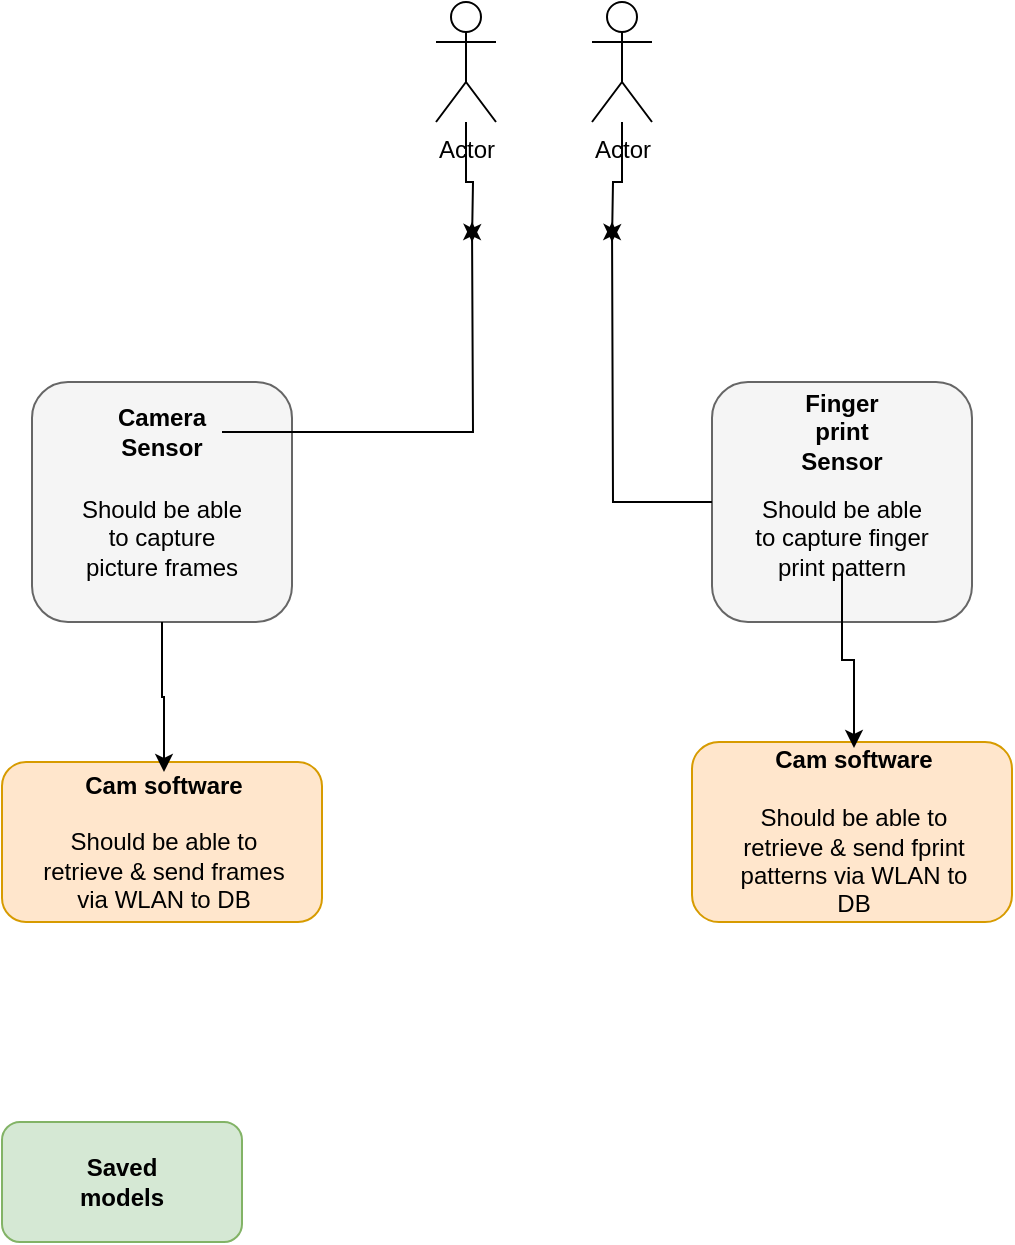 <mxfile version="18.0.7" type="github">
  <diagram name="HL REQ" id="90a13364-a465-7bf4-72fc-28e22215d7a0">
    <mxGraphModel dx="801" dy="465" grid="1" gridSize="10" guides="1" tooltips="1" connect="1" arrows="1" fold="1" page="1" pageScale="1.5" pageWidth="1169" pageHeight="826" background="none" math="0" shadow="0">
      <root>
        <mxCell id="0" style=";html=1;" />
        <mxCell id="1" style=";html=1;" parent="0" />
        <mxCell id="mH4RBdHBhGK77Cxrk1bE-4" value="" style="group" vertex="1" connectable="0" parent="1">
          <mxGeometry x="660" y="430" width="130" height="120" as="geometry" />
        </mxCell>
        <mxCell id="mH4RBdHBhGK77Cxrk1bE-1" value="" style="rounded=1;whiteSpace=wrap;html=1;fillColor=#f5f5f5;fontColor=#333333;strokeColor=#666666;" vertex="1" parent="mH4RBdHBhGK77Cxrk1bE-4">
          <mxGeometry width="130" height="120" as="geometry" />
        </mxCell>
        <mxCell id="mH4RBdHBhGK77Cxrk1bE-2" value="&lt;b&gt;Camera Sensor&lt;/b&gt;" style="text;html=1;strokeColor=none;fillColor=none;align=center;verticalAlign=middle;whiteSpace=wrap;rounded=0;" vertex="1" parent="mH4RBdHBhGK77Cxrk1bE-4">
          <mxGeometry x="35" y="10" width="60" height="30" as="geometry" />
        </mxCell>
        <mxCell id="mH4RBdHBhGK77Cxrk1bE-3" value="Should be able to capture picture frames" style="text;html=1;strokeColor=none;fillColor=none;align=center;verticalAlign=middle;whiteSpace=wrap;rounded=0;" vertex="1" parent="mH4RBdHBhGK77Cxrk1bE-4">
          <mxGeometry x="20" y="60" width="90" height="35" as="geometry" />
        </mxCell>
        <mxCell id="mH4RBdHBhGK77Cxrk1bE-5" value="" style="group" vertex="1" connectable="0" parent="1">
          <mxGeometry x="1000" y="430" width="130" height="120" as="geometry" />
        </mxCell>
        <mxCell id="mH4RBdHBhGK77Cxrk1bE-6" value="" style="rounded=1;whiteSpace=wrap;html=1;fillColor=#f5f5f5;fontColor=#333333;strokeColor=#666666;" vertex="1" parent="mH4RBdHBhGK77Cxrk1bE-5">
          <mxGeometry width="130" height="120" as="geometry" />
        </mxCell>
        <mxCell id="mH4RBdHBhGK77Cxrk1bE-7" value="&lt;b&gt;Finger print Sensor&lt;/b&gt;" style="text;html=1;strokeColor=none;fillColor=none;align=center;verticalAlign=middle;whiteSpace=wrap;rounded=0;" vertex="1" parent="mH4RBdHBhGK77Cxrk1bE-5">
          <mxGeometry x="35" y="10" width="60" height="30" as="geometry" />
        </mxCell>
        <mxCell id="mH4RBdHBhGK77Cxrk1bE-8" value="Should be able to capture finger print pattern" style="text;html=1;strokeColor=none;fillColor=none;align=center;verticalAlign=middle;whiteSpace=wrap;rounded=0;" vertex="1" parent="mH4RBdHBhGK77Cxrk1bE-5">
          <mxGeometry x="20" y="60" width="90" height="35" as="geometry" />
        </mxCell>
        <mxCell id="mH4RBdHBhGK77Cxrk1bE-12" value="" style="group" vertex="1" connectable="0" parent="1">
          <mxGeometry x="645" y="620" width="160" height="80" as="geometry" />
        </mxCell>
        <mxCell id="mH4RBdHBhGK77Cxrk1bE-9" value="" style="rounded=1;whiteSpace=wrap;html=1;fillColor=#ffe6cc;strokeColor=#d79b00;" vertex="1" parent="mH4RBdHBhGK77Cxrk1bE-12">
          <mxGeometry width="160" height="80" as="geometry" />
        </mxCell>
        <mxCell id="mH4RBdHBhGK77Cxrk1bE-11" value="&lt;b&gt;Cam software&lt;/b&gt;&lt;br&gt;&lt;br&gt;Should be able to retrieve &amp;amp; send frames via WLAN&lt;b&gt;&amp;nbsp;&lt;/b&gt;to DB" style="text;html=1;strokeColor=none;fillColor=none;align=center;verticalAlign=middle;whiteSpace=wrap;rounded=0;" vertex="1" parent="mH4RBdHBhGK77Cxrk1bE-12">
          <mxGeometry x="16" y="5" width="130" height="70" as="geometry" />
        </mxCell>
        <mxCell id="mH4RBdHBhGK77Cxrk1bE-13" value="" style="group" vertex="1" connectable="0" parent="1">
          <mxGeometry x="990" y="610" width="160" height="90" as="geometry" />
        </mxCell>
        <mxCell id="mH4RBdHBhGK77Cxrk1bE-14" value="" style="rounded=1;whiteSpace=wrap;html=1;fillColor=#ffe6cc;strokeColor=#d79b00;" vertex="1" parent="mH4RBdHBhGK77Cxrk1bE-13">
          <mxGeometry width="160" height="90" as="geometry" />
        </mxCell>
        <mxCell id="mH4RBdHBhGK77Cxrk1bE-15" value="&lt;b&gt;Cam software&lt;/b&gt;&lt;br&gt;&lt;br&gt;Should be able to retrieve &amp;amp; send fprint patterns via WLAN&lt;b&gt;&amp;nbsp;&lt;/b&gt;to DB" style="text;html=1;strokeColor=none;fillColor=none;align=center;verticalAlign=middle;whiteSpace=wrap;rounded=0;" vertex="1" parent="mH4RBdHBhGK77Cxrk1bE-13">
          <mxGeometry x="16" y="3" width="130" height="84.375" as="geometry" />
        </mxCell>
        <mxCell id="mH4RBdHBhGK77Cxrk1bE-16" style="edgeStyle=orthogonalEdgeStyle;rounded=0;orthogonalLoop=1;jettySize=auto;html=1;entryX=0.5;entryY=0;entryDx=0;entryDy=0;" edge="1" parent="1" source="mH4RBdHBhGK77Cxrk1bE-8" target="mH4RBdHBhGK77Cxrk1bE-15">
          <mxGeometry relative="1" as="geometry" />
        </mxCell>
        <mxCell id="mH4RBdHBhGK77Cxrk1bE-17" style="edgeStyle=orthogonalEdgeStyle;rounded=0;orthogonalLoop=1;jettySize=auto;html=1;entryX=0.5;entryY=0;entryDx=0;entryDy=0;" edge="1" parent="1" source="mH4RBdHBhGK77Cxrk1bE-1" target="mH4RBdHBhGK77Cxrk1bE-11">
          <mxGeometry relative="1" as="geometry" />
        </mxCell>
        <mxCell id="mH4RBdHBhGK77Cxrk1bE-18" style="edgeStyle=orthogonalEdgeStyle;rounded=0;orthogonalLoop=1;jettySize=auto;html=1;" edge="1" parent="1" source="mH4RBdHBhGK77Cxrk1bE-2">
          <mxGeometry relative="1" as="geometry">
            <mxPoint x="880" y="350" as="targetPoint" />
          </mxGeometry>
        </mxCell>
        <mxCell id="mH4RBdHBhGK77Cxrk1bE-19" style="edgeStyle=orthogonalEdgeStyle;rounded=0;orthogonalLoop=1;jettySize=auto;html=1;" edge="1" parent="1" source="mH4RBdHBhGK77Cxrk1bE-6">
          <mxGeometry relative="1" as="geometry">
            <mxPoint x="950" y="350" as="targetPoint" />
          </mxGeometry>
        </mxCell>
        <mxCell id="mH4RBdHBhGK77Cxrk1bE-21" style="edgeStyle=orthogonalEdgeStyle;rounded=0;orthogonalLoop=1;jettySize=auto;html=1;" edge="1" parent="1" source="mH4RBdHBhGK77Cxrk1bE-20">
          <mxGeometry relative="1" as="geometry">
            <mxPoint x="880" y="360" as="targetPoint" />
          </mxGeometry>
        </mxCell>
        <mxCell id="mH4RBdHBhGK77Cxrk1bE-20" value="Actor" style="shape=umlActor;verticalLabelPosition=bottom;verticalAlign=top;html=1;outlineConnect=0;" vertex="1" parent="1">
          <mxGeometry x="862" y="240" width="30" height="60" as="geometry" />
        </mxCell>
        <mxCell id="mH4RBdHBhGK77Cxrk1bE-25" style="edgeStyle=orthogonalEdgeStyle;rounded=0;orthogonalLoop=1;jettySize=auto;html=1;" edge="1" parent="1" source="mH4RBdHBhGK77Cxrk1bE-24">
          <mxGeometry relative="1" as="geometry">
            <mxPoint x="950" y="360" as="targetPoint" />
          </mxGeometry>
        </mxCell>
        <mxCell id="mH4RBdHBhGK77Cxrk1bE-24" value="Actor" style="shape=umlActor;verticalLabelPosition=bottom;verticalAlign=top;html=1;outlineConnect=0;" vertex="1" parent="1">
          <mxGeometry x="940" y="240" width="30" height="60" as="geometry" />
        </mxCell>
        <mxCell id="mH4RBdHBhGK77Cxrk1bE-26" value="" style="rounded=1;whiteSpace=wrap;html=1;fillColor=#d5e8d4;strokeColor=#82b366;" vertex="1" parent="1">
          <mxGeometry x="645" y="800" width="120" height="60" as="geometry" />
        </mxCell>
        <mxCell id="mH4RBdHBhGK77Cxrk1bE-27" value="&lt;b&gt;Saved models&lt;/b&gt;" style="text;html=1;strokeColor=none;fillColor=none;align=center;verticalAlign=middle;whiteSpace=wrap;rounded=0;" vertex="1" parent="1">
          <mxGeometry x="675" y="815" width="60" height="30" as="geometry" />
        </mxCell>
      </root>
    </mxGraphModel>
  </diagram>
</mxfile>

